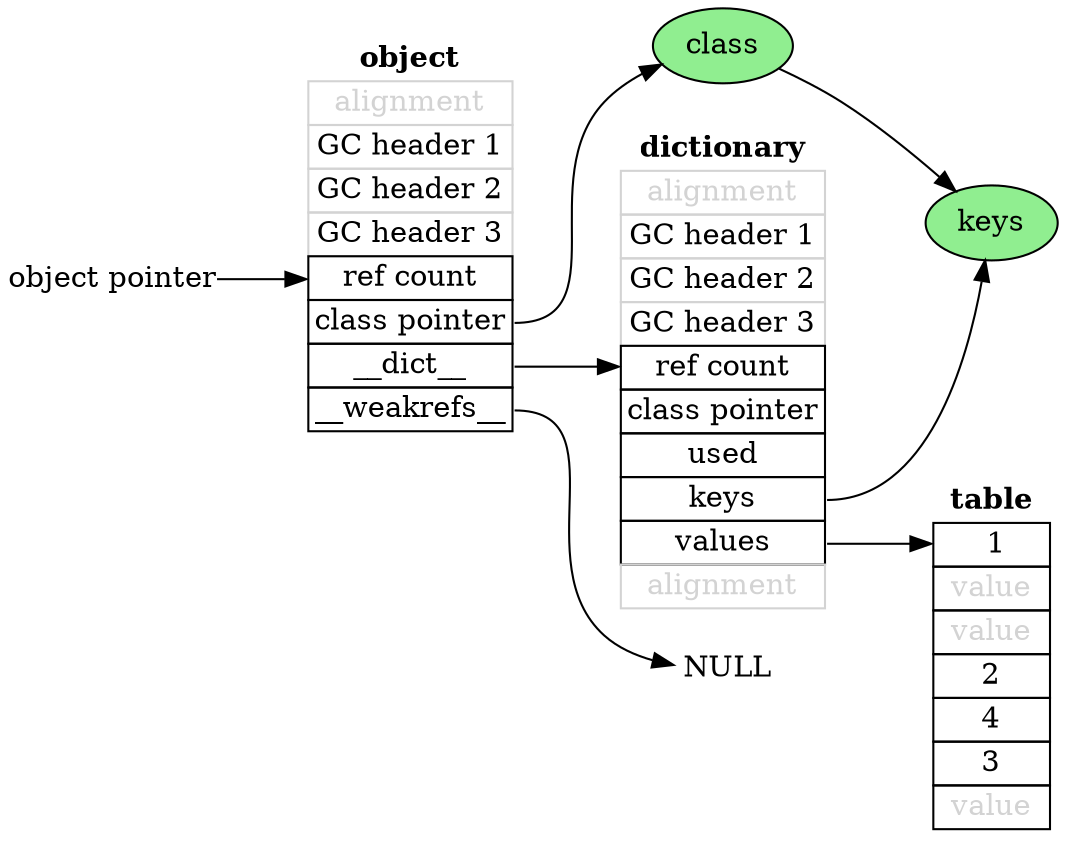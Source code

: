 digraph object_layout_33 {
    
    graph [ dpi = 300 ]; 

    rankdir = "LR"

    NULL [ label = " NULL"; shape="plain"]
    class [label="class"; fillcolor="lightgreen"; style="filled"]
    keys [label="keys"; fillcolor="lightgreen"; style="filled"]

    object [
        shape = none
        label = <<table border="0" cellspacing="0">
                    <tr><td><b>object</b></td></tr>
                    <tr><td border="1" color = "lightgrey" ><font color = "lightgray">alignment</font></td></tr>
                    <tr><td border="1" color = "lightgrey" >GC header 1</td></tr>
                    <tr><td border="1" color = "lightgrey" >GC header 2</td></tr>
                    <tr><td border="1" color = "lightgrey" >GC header 3</td></tr>
                    <tr><td port="p0" border="1">ref count</td></tr>
                    <tr><td port="cls" border="1">class pointer</td></tr>
                    <tr><td port="dict" border="1">__dict__</td></tr>
                    <tr><td port="weak" border="1">__weakrefs__</td></tr>
                </table>>
    ]

    dictionary [
        shape = none
        label = <<table border="0" cellspacing="0">
                    <tr><td><b>dictionary</b></td></tr>
                    <tr><td border="1" color = "lightgrey" ><font color = "lightgray">alignment</font></td></tr>
                    <tr><td border="1" color = "lightgrey" >GC header 1</td></tr>
                    <tr><td border="1" color = "lightgrey" >GC header 2</td></tr>
                    <tr><td border="1" color = "lightgrey" >GC header 3</td></tr>
                    <tr><td port="p0" border="1">ref count</td></tr>
                    <tr><td port="cls" border="1">class pointer</td></tr>
                    <tr><td border="1">used</td></tr>
                    <tr><td port="keys" border="1">keys</td></tr>
                    <tr><td port="values" border="1">values</td></tr>
                    <tr><td border="1" color = "lightgrey" ><font color = "lightgray">alignment</font></td></tr>
                </table>>
    ]

    values [
        shape = none
        label = <<table border="0" cellspacing="0">
                    <tr><td><b>table</b></td></tr>
                    <tr><td port="p0" border="1">     1    </td></tr>
                    <tr><td border="1"><font color = "lightgray">value</font></td></tr>
                    <tr><td border="1"><font color = "lightgray">value</font></td></tr>
                    <tr><td border="1"> 2 </td></tr>
                    <tr><td border="1"> 4 </td></tr>
                    <tr><td border="1"> 3 </td></tr>
                    <tr><td border="1"><font color = "lightgray">value</font></td></tr>

                </table>>
    ]

    op [label="object pointer"; shape="plain"]
    op -> object:p0

    object:weak ->  NULL
    object:cls -> class
    class -> keys
    object:dict -> dictionary:p0
    dictionary:values -> values:p0
    dictionary:keys -> keys
}
